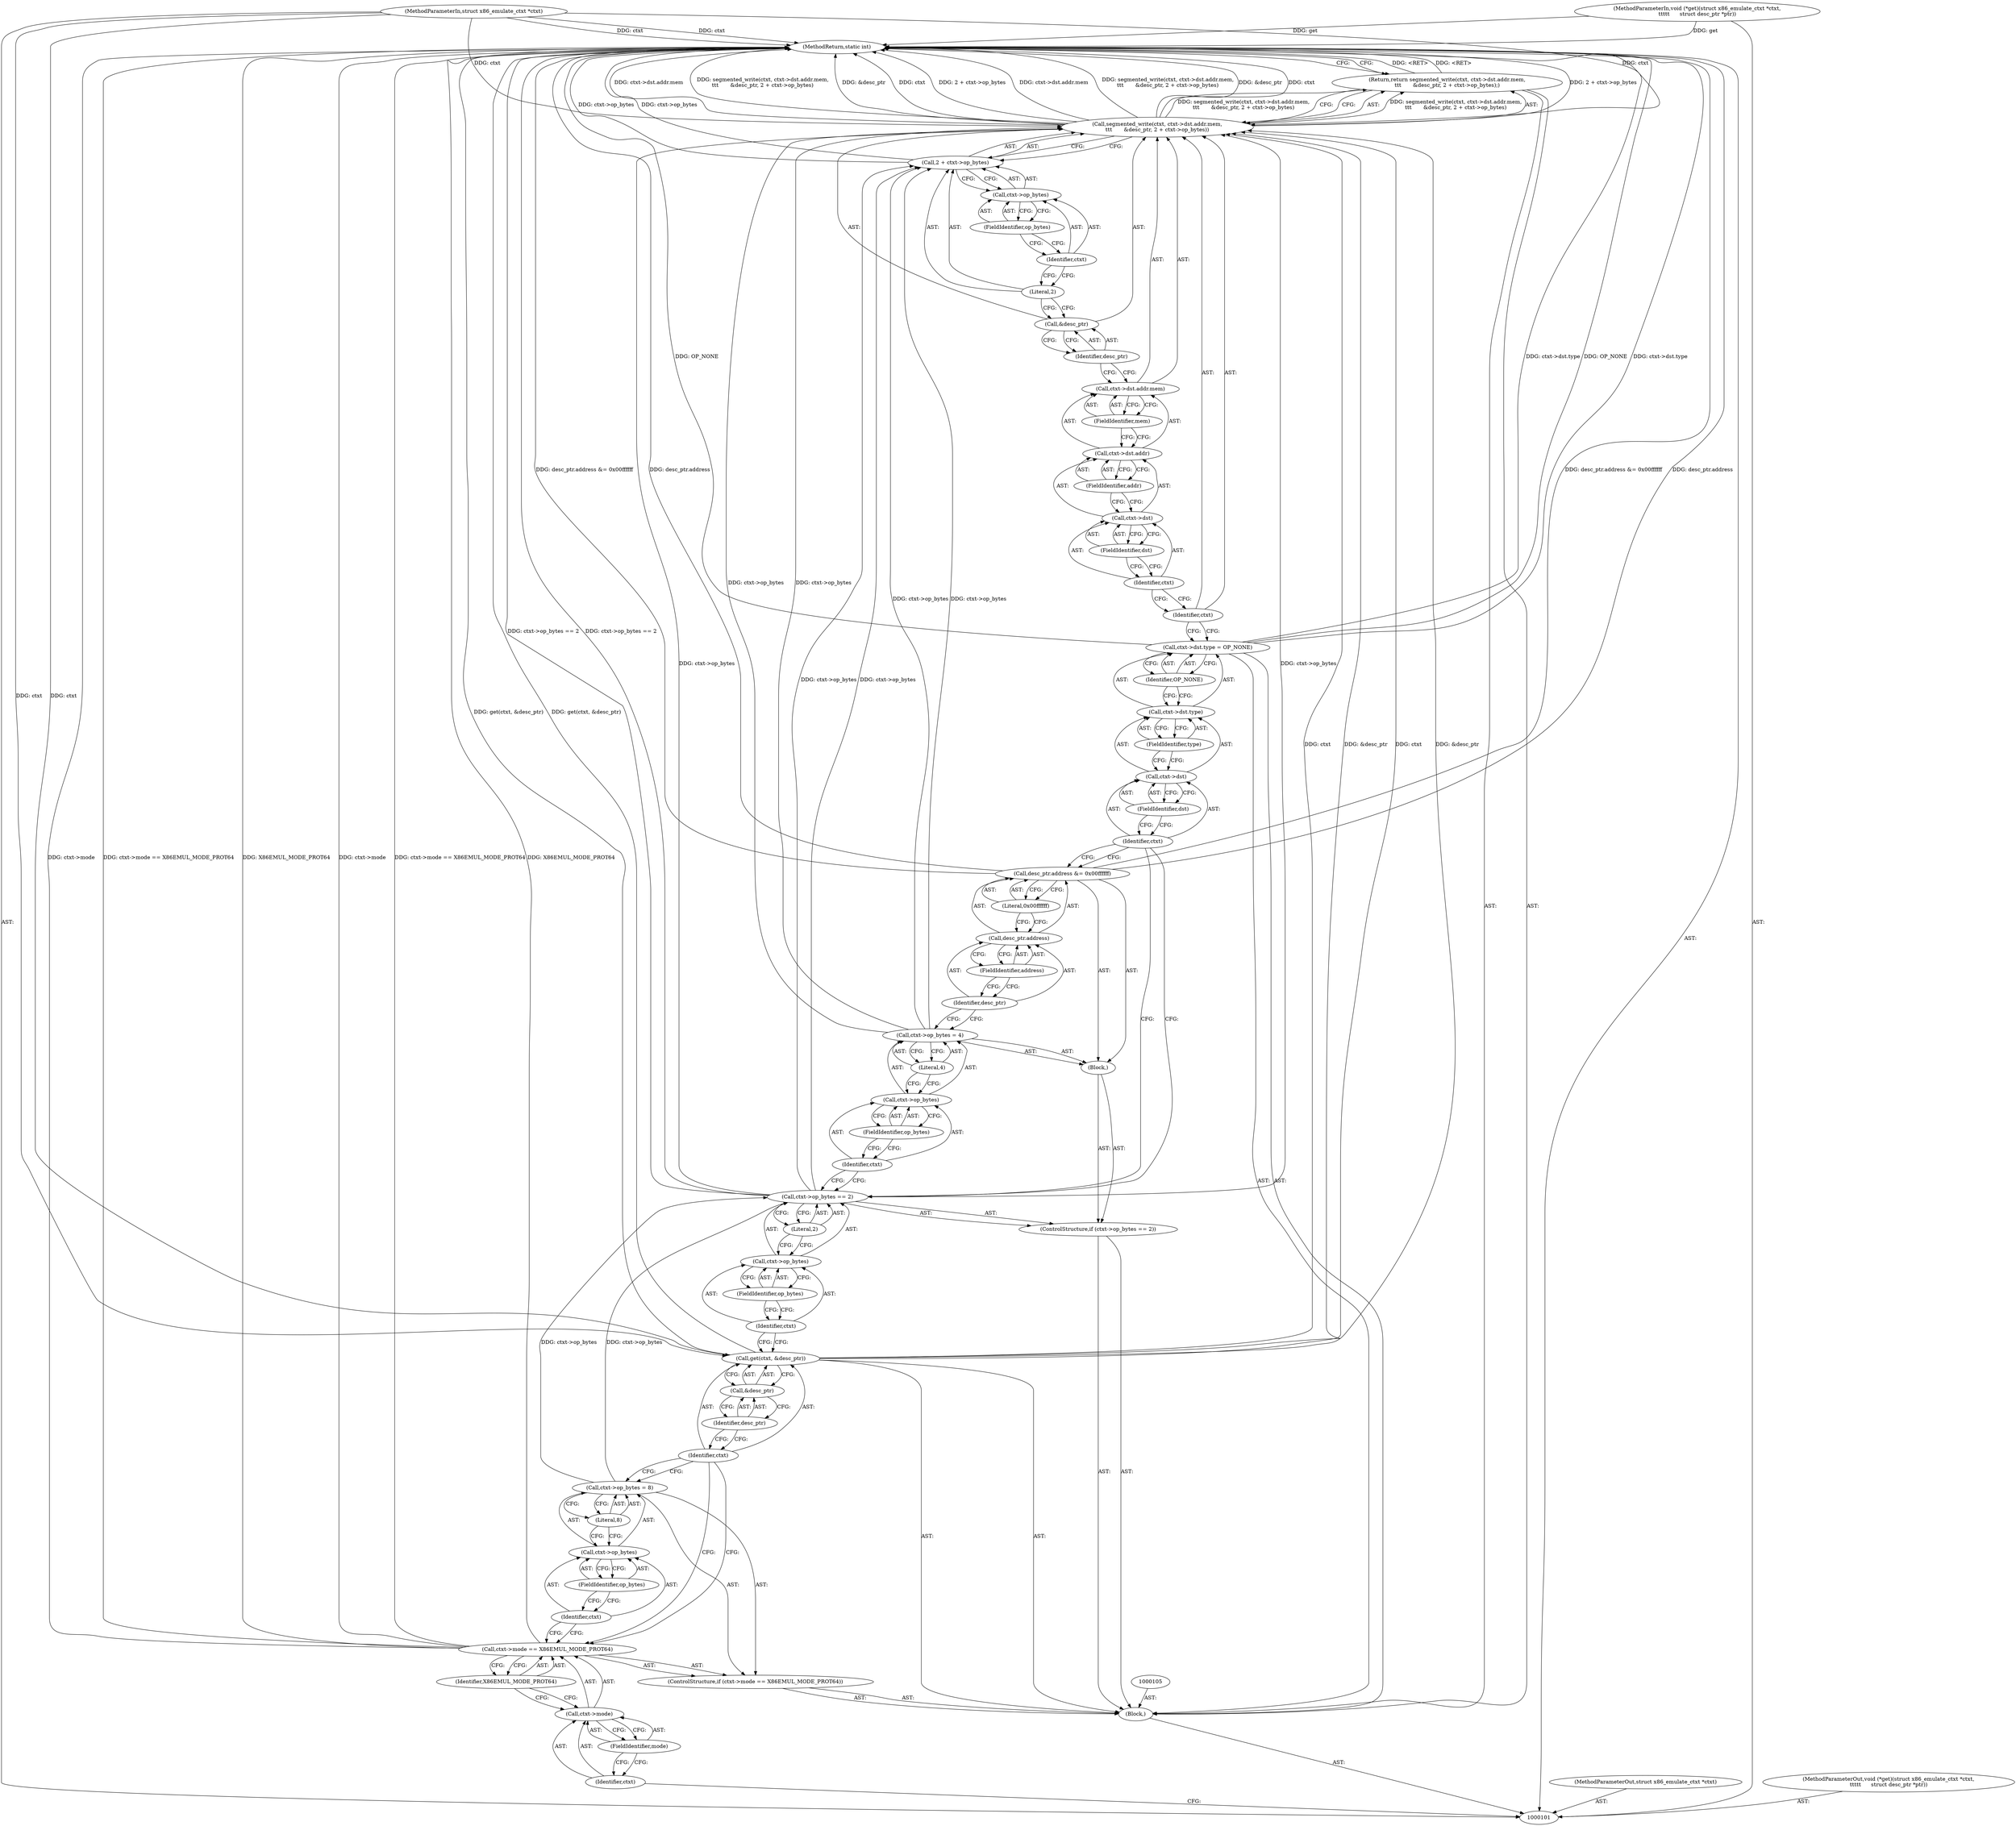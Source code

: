 digraph "1_linux_129a72a0d3c8e139a04512325384fe5ac119e74d_1" {
"1000162" [label="(MethodReturn,static int)"];
"1000102" [label="(MethodParameterIn,struct x86_emulate_ctxt *ctxt)"];
"1000218" [label="(MethodParameterOut,struct x86_emulate_ctxt *ctxt)"];
"1000121" [label="(ControlStructure,if (ctxt->op_bytes == 2))"];
"1000125" [label="(FieldIdentifier,op_bytes)"];
"1000126" [label="(Literal,2)"];
"1000127" [label="(Block,)"];
"1000122" [label="(Call,ctxt->op_bytes == 2)"];
"1000123" [label="(Call,ctxt->op_bytes)"];
"1000124" [label="(Identifier,ctxt)"];
"1000132" [label="(Literal,4)"];
"1000128" [label="(Call,ctxt->op_bytes = 4)"];
"1000129" [label="(Call,ctxt->op_bytes)"];
"1000130" [label="(Identifier,ctxt)"];
"1000131" [label="(FieldIdentifier,op_bytes)"];
"1000136" [label="(FieldIdentifier,address)"];
"1000133" [label="(Call,desc_ptr.address &= 0x00ffffff)"];
"1000134" [label="(Call,desc_ptr.address)"];
"1000135" [label="(Identifier,desc_ptr)"];
"1000137" [label="(Literal,0x00ffffff)"];
"1000143" [label="(FieldIdentifier,type)"];
"1000144" [label="(Identifier,OP_NONE)"];
"1000138" [label="(Call,ctxt->dst.type = OP_NONE)"];
"1000139" [label="(Call,ctxt->dst.type)"];
"1000140" [label="(Call,ctxt->dst)"];
"1000141" [label="(Identifier,ctxt)"];
"1000142" [label="(FieldIdentifier,dst)"];
"1000145" [label="(Return,return segmented_write(ctxt, ctxt->dst.addr.mem,\n\t\t\t       &desc_ptr, 2 + ctxt->op_bytes);)"];
"1000147" [label="(Identifier,ctxt)"];
"1000148" [label="(Call,ctxt->dst.addr.mem)"];
"1000149" [label="(Call,ctxt->dst.addr)"];
"1000150" [label="(Call,ctxt->dst)"];
"1000151" [label="(Identifier,ctxt)"];
"1000152" [label="(FieldIdentifier,dst)"];
"1000153" [label="(FieldIdentifier,addr)"];
"1000154" [label="(FieldIdentifier,mem)"];
"1000146" [label="(Call,segmented_write(ctxt, ctxt->dst.addr.mem,\n\t\t\t       &desc_ptr, 2 + ctxt->op_bytes))"];
"1000155" [label="(Call,&desc_ptr)"];
"1000156" [label="(Identifier,desc_ptr)"];
"1000157" [label="(Call,2 + ctxt->op_bytes)"];
"1000158" [label="(Literal,2)"];
"1000159" [label="(Call,ctxt->op_bytes)"];
"1000160" [label="(Identifier,ctxt)"];
"1000161" [label="(FieldIdentifier,op_bytes)"];
"1000103" [label="(MethodParameterIn,void (*get)(struct x86_emulate_ctxt *ctxt,\n\t\t\t\t\t      struct desc_ptr *ptr))"];
"1000219" [label="(MethodParameterOut,void (*get)(struct x86_emulate_ctxt *ctxt,\n\t\t\t\t\t      struct desc_ptr *ptr))"];
"1000104" [label="(Block,)"];
"1000106" [label="(ControlStructure,if (ctxt->mode == X86EMUL_MODE_PROT64))"];
"1000110" [label="(FieldIdentifier,mode)"];
"1000111" [label="(Identifier,X86EMUL_MODE_PROT64)"];
"1000107" [label="(Call,ctxt->mode == X86EMUL_MODE_PROT64)"];
"1000108" [label="(Call,ctxt->mode)"];
"1000109" [label="(Identifier,ctxt)"];
"1000116" [label="(Literal,8)"];
"1000112" [label="(Call,ctxt->op_bytes = 8)"];
"1000113" [label="(Call,ctxt->op_bytes)"];
"1000114" [label="(Identifier,ctxt)"];
"1000115" [label="(FieldIdentifier,op_bytes)"];
"1000117" [label="(Call,get(ctxt, &desc_ptr))"];
"1000119" [label="(Call,&desc_ptr)"];
"1000120" [label="(Identifier,desc_ptr)"];
"1000118" [label="(Identifier,ctxt)"];
"1000162" -> "1000101"  [label="AST: "];
"1000162" -> "1000145"  [label="CFG: "];
"1000145" -> "1000162"  [label="DDG: <RET>"];
"1000107" -> "1000162"  [label="DDG: ctxt->mode"];
"1000107" -> "1000162"  [label="DDG: ctxt->mode == X86EMUL_MODE_PROT64"];
"1000107" -> "1000162"  [label="DDG: X86EMUL_MODE_PROT64"];
"1000146" -> "1000162"  [label="DDG: 2 + ctxt->op_bytes"];
"1000146" -> "1000162"  [label="DDG: ctxt->dst.addr.mem"];
"1000146" -> "1000162"  [label="DDG: segmented_write(ctxt, ctxt->dst.addr.mem,\n\t\t\t       &desc_ptr, 2 + ctxt->op_bytes)"];
"1000146" -> "1000162"  [label="DDG: &desc_ptr"];
"1000146" -> "1000162"  [label="DDG: ctxt"];
"1000138" -> "1000162"  [label="DDG: ctxt->dst.type"];
"1000138" -> "1000162"  [label="DDG: OP_NONE"];
"1000122" -> "1000162"  [label="DDG: ctxt->op_bytes == 2"];
"1000157" -> "1000162"  [label="DDG: ctxt->op_bytes"];
"1000117" -> "1000162"  [label="DDG: get(ctxt, &desc_ptr)"];
"1000103" -> "1000162"  [label="DDG: get"];
"1000133" -> "1000162"  [label="DDG: desc_ptr.address"];
"1000133" -> "1000162"  [label="DDG: desc_ptr.address &= 0x00ffffff"];
"1000102" -> "1000162"  [label="DDG: ctxt"];
"1000102" -> "1000101"  [label="AST: "];
"1000102" -> "1000162"  [label="DDG: ctxt"];
"1000102" -> "1000117"  [label="DDG: ctxt"];
"1000102" -> "1000146"  [label="DDG: ctxt"];
"1000218" -> "1000101"  [label="AST: "];
"1000121" -> "1000104"  [label="AST: "];
"1000122" -> "1000121"  [label="AST: "];
"1000127" -> "1000121"  [label="AST: "];
"1000125" -> "1000123"  [label="AST: "];
"1000125" -> "1000124"  [label="CFG: "];
"1000123" -> "1000125"  [label="CFG: "];
"1000126" -> "1000122"  [label="AST: "];
"1000126" -> "1000123"  [label="CFG: "];
"1000122" -> "1000126"  [label="CFG: "];
"1000127" -> "1000121"  [label="AST: "];
"1000128" -> "1000127"  [label="AST: "];
"1000133" -> "1000127"  [label="AST: "];
"1000122" -> "1000121"  [label="AST: "];
"1000122" -> "1000126"  [label="CFG: "];
"1000123" -> "1000122"  [label="AST: "];
"1000126" -> "1000122"  [label="AST: "];
"1000130" -> "1000122"  [label="CFG: "];
"1000141" -> "1000122"  [label="CFG: "];
"1000122" -> "1000162"  [label="DDG: ctxt->op_bytes == 2"];
"1000112" -> "1000122"  [label="DDG: ctxt->op_bytes"];
"1000122" -> "1000146"  [label="DDG: ctxt->op_bytes"];
"1000122" -> "1000157"  [label="DDG: ctxt->op_bytes"];
"1000123" -> "1000122"  [label="AST: "];
"1000123" -> "1000125"  [label="CFG: "];
"1000124" -> "1000123"  [label="AST: "];
"1000125" -> "1000123"  [label="AST: "];
"1000126" -> "1000123"  [label="CFG: "];
"1000124" -> "1000123"  [label="AST: "];
"1000124" -> "1000117"  [label="CFG: "];
"1000125" -> "1000124"  [label="CFG: "];
"1000132" -> "1000128"  [label="AST: "];
"1000132" -> "1000129"  [label="CFG: "];
"1000128" -> "1000132"  [label="CFG: "];
"1000128" -> "1000127"  [label="AST: "];
"1000128" -> "1000132"  [label="CFG: "];
"1000129" -> "1000128"  [label="AST: "];
"1000132" -> "1000128"  [label="AST: "];
"1000135" -> "1000128"  [label="CFG: "];
"1000128" -> "1000146"  [label="DDG: ctxt->op_bytes"];
"1000128" -> "1000157"  [label="DDG: ctxt->op_bytes"];
"1000129" -> "1000128"  [label="AST: "];
"1000129" -> "1000131"  [label="CFG: "];
"1000130" -> "1000129"  [label="AST: "];
"1000131" -> "1000129"  [label="AST: "];
"1000132" -> "1000129"  [label="CFG: "];
"1000130" -> "1000129"  [label="AST: "];
"1000130" -> "1000122"  [label="CFG: "];
"1000131" -> "1000130"  [label="CFG: "];
"1000131" -> "1000129"  [label="AST: "];
"1000131" -> "1000130"  [label="CFG: "];
"1000129" -> "1000131"  [label="CFG: "];
"1000136" -> "1000134"  [label="AST: "];
"1000136" -> "1000135"  [label="CFG: "];
"1000134" -> "1000136"  [label="CFG: "];
"1000133" -> "1000127"  [label="AST: "];
"1000133" -> "1000137"  [label="CFG: "];
"1000134" -> "1000133"  [label="AST: "];
"1000137" -> "1000133"  [label="AST: "];
"1000141" -> "1000133"  [label="CFG: "];
"1000133" -> "1000162"  [label="DDG: desc_ptr.address"];
"1000133" -> "1000162"  [label="DDG: desc_ptr.address &= 0x00ffffff"];
"1000134" -> "1000133"  [label="AST: "];
"1000134" -> "1000136"  [label="CFG: "];
"1000135" -> "1000134"  [label="AST: "];
"1000136" -> "1000134"  [label="AST: "];
"1000137" -> "1000134"  [label="CFG: "];
"1000135" -> "1000134"  [label="AST: "];
"1000135" -> "1000128"  [label="CFG: "];
"1000136" -> "1000135"  [label="CFG: "];
"1000137" -> "1000133"  [label="AST: "];
"1000137" -> "1000134"  [label="CFG: "];
"1000133" -> "1000137"  [label="CFG: "];
"1000143" -> "1000139"  [label="AST: "];
"1000143" -> "1000140"  [label="CFG: "];
"1000139" -> "1000143"  [label="CFG: "];
"1000144" -> "1000138"  [label="AST: "];
"1000144" -> "1000139"  [label="CFG: "];
"1000138" -> "1000144"  [label="CFG: "];
"1000138" -> "1000104"  [label="AST: "];
"1000138" -> "1000144"  [label="CFG: "];
"1000139" -> "1000138"  [label="AST: "];
"1000144" -> "1000138"  [label="AST: "];
"1000147" -> "1000138"  [label="CFG: "];
"1000138" -> "1000162"  [label="DDG: ctxt->dst.type"];
"1000138" -> "1000162"  [label="DDG: OP_NONE"];
"1000139" -> "1000138"  [label="AST: "];
"1000139" -> "1000143"  [label="CFG: "];
"1000140" -> "1000139"  [label="AST: "];
"1000143" -> "1000139"  [label="AST: "];
"1000144" -> "1000139"  [label="CFG: "];
"1000140" -> "1000139"  [label="AST: "];
"1000140" -> "1000142"  [label="CFG: "];
"1000141" -> "1000140"  [label="AST: "];
"1000142" -> "1000140"  [label="AST: "];
"1000143" -> "1000140"  [label="CFG: "];
"1000141" -> "1000140"  [label="AST: "];
"1000141" -> "1000133"  [label="CFG: "];
"1000141" -> "1000122"  [label="CFG: "];
"1000142" -> "1000141"  [label="CFG: "];
"1000142" -> "1000140"  [label="AST: "];
"1000142" -> "1000141"  [label="CFG: "];
"1000140" -> "1000142"  [label="CFG: "];
"1000145" -> "1000104"  [label="AST: "];
"1000145" -> "1000146"  [label="CFG: "];
"1000146" -> "1000145"  [label="AST: "];
"1000162" -> "1000145"  [label="CFG: "];
"1000145" -> "1000162"  [label="DDG: <RET>"];
"1000146" -> "1000145"  [label="DDG: segmented_write(ctxt, ctxt->dst.addr.mem,\n\t\t\t       &desc_ptr, 2 + ctxt->op_bytes)"];
"1000147" -> "1000146"  [label="AST: "];
"1000147" -> "1000138"  [label="CFG: "];
"1000151" -> "1000147"  [label="CFG: "];
"1000148" -> "1000146"  [label="AST: "];
"1000148" -> "1000154"  [label="CFG: "];
"1000149" -> "1000148"  [label="AST: "];
"1000154" -> "1000148"  [label="AST: "];
"1000156" -> "1000148"  [label="CFG: "];
"1000149" -> "1000148"  [label="AST: "];
"1000149" -> "1000153"  [label="CFG: "];
"1000150" -> "1000149"  [label="AST: "];
"1000153" -> "1000149"  [label="AST: "];
"1000154" -> "1000149"  [label="CFG: "];
"1000150" -> "1000149"  [label="AST: "];
"1000150" -> "1000152"  [label="CFG: "];
"1000151" -> "1000150"  [label="AST: "];
"1000152" -> "1000150"  [label="AST: "];
"1000153" -> "1000150"  [label="CFG: "];
"1000151" -> "1000150"  [label="AST: "];
"1000151" -> "1000147"  [label="CFG: "];
"1000152" -> "1000151"  [label="CFG: "];
"1000152" -> "1000150"  [label="AST: "];
"1000152" -> "1000151"  [label="CFG: "];
"1000150" -> "1000152"  [label="CFG: "];
"1000153" -> "1000149"  [label="AST: "];
"1000153" -> "1000150"  [label="CFG: "];
"1000149" -> "1000153"  [label="CFG: "];
"1000154" -> "1000148"  [label="AST: "];
"1000154" -> "1000149"  [label="CFG: "];
"1000148" -> "1000154"  [label="CFG: "];
"1000146" -> "1000145"  [label="AST: "];
"1000146" -> "1000157"  [label="CFG: "];
"1000147" -> "1000146"  [label="AST: "];
"1000148" -> "1000146"  [label="AST: "];
"1000155" -> "1000146"  [label="AST: "];
"1000157" -> "1000146"  [label="AST: "];
"1000145" -> "1000146"  [label="CFG: "];
"1000146" -> "1000162"  [label="DDG: 2 + ctxt->op_bytes"];
"1000146" -> "1000162"  [label="DDG: ctxt->dst.addr.mem"];
"1000146" -> "1000162"  [label="DDG: segmented_write(ctxt, ctxt->dst.addr.mem,\n\t\t\t       &desc_ptr, 2 + ctxt->op_bytes)"];
"1000146" -> "1000162"  [label="DDG: &desc_ptr"];
"1000146" -> "1000162"  [label="DDG: ctxt"];
"1000146" -> "1000145"  [label="DDG: segmented_write(ctxt, ctxt->dst.addr.mem,\n\t\t\t       &desc_ptr, 2 + ctxt->op_bytes)"];
"1000117" -> "1000146"  [label="DDG: ctxt"];
"1000117" -> "1000146"  [label="DDG: &desc_ptr"];
"1000102" -> "1000146"  [label="DDG: ctxt"];
"1000122" -> "1000146"  [label="DDG: ctxt->op_bytes"];
"1000128" -> "1000146"  [label="DDG: ctxt->op_bytes"];
"1000155" -> "1000146"  [label="AST: "];
"1000155" -> "1000156"  [label="CFG: "];
"1000156" -> "1000155"  [label="AST: "];
"1000158" -> "1000155"  [label="CFG: "];
"1000156" -> "1000155"  [label="AST: "];
"1000156" -> "1000148"  [label="CFG: "];
"1000155" -> "1000156"  [label="CFG: "];
"1000157" -> "1000146"  [label="AST: "];
"1000157" -> "1000159"  [label="CFG: "];
"1000158" -> "1000157"  [label="AST: "];
"1000159" -> "1000157"  [label="AST: "];
"1000146" -> "1000157"  [label="CFG: "];
"1000157" -> "1000162"  [label="DDG: ctxt->op_bytes"];
"1000122" -> "1000157"  [label="DDG: ctxt->op_bytes"];
"1000128" -> "1000157"  [label="DDG: ctxt->op_bytes"];
"1000158" -> "1000157"  [label="AST: "];
"1000158" -> "1000155"  [label="CFG: "];
"1000160" -> "1000158"  [label="CFG: "];
"1000159" -> "1000157"  [label="AST: "];
"1000159" -> "1000161"  [label="CFG: "];
"1000160" -> "1000159"  [label="AST: "];
"1000161" -> "1000159"  [label="AST: "];
"1000157" -> "1000159"  [label="CFG: "];
"1000160" -> "1000159"  [label="AST: "];
"1000160" -> "1000158"  [label="CFG: "];
"1000161" -> "1000160"  [label="CFG: "];
"1000161" -> "1000159"  [label="AST: "];
"1000161" -> "1000160"  [label="CFG: "];
"1000159" -> "1000161"  [label="CFG: "];
"1000103" -> "1000101"  [label="AST: "];
"1000103" -> "1000162"  [label="DDG: get"];
"1000219" -> "1000101"  [label="AST: "];
"1000104" -> "1000101"  [label="AST: "];
"1000105" -> "1000104"  [label="AST: "];
"1000106" -> "1000104"  [label="AST: "];
"1000117" -> "1000104"  [label="AST: "];
"1000121" -> "1000104"  [label="AST: "];
"1000138" -> "1000104"  [label="AST: "];
"1000145" -> "1000104"  [label="AST: "];
"1000106" -> "1000104"  [label="AST: "];
"1000107" -> "1000106"  [label="AST: "];
"1000112" -> "1000106"  [label="AST: "];
"1000110" -> "1000108"  [label="AST: "];
"1000110" -> "1000109"  [label="CFG: "];
"1000108" -> "1000110"  [label="CFG: "];
"1000111" -> "1000107"  [label="AST: "];
"1000111" -> "1000108"  [label="CFG: "];
"1000107" -> "1000111"  [label="CFG: "];
"1000107" -> "1000106"  [label="AST: "];
"1000107" -> "1000111"  [label="CFG: "];
"1000108" -> "1000107"  [label="AST: "];
"1000111" -> "1000107"  [label="AST: "];
"1000114" -> "1000107"  [label="CFG: "];
"1000118" -> "1000107"  [label="CFG: "];
"1000107" -> "1000162"  [label="DDG: ctxt->mode"];
"1000107" -> "1000162"  [label="DDG: ctxt->mode == X86EMUL_MODE_PROT64"];
"1000107" -> "1000162"  [label="DDG: X86EMUL_MODE_PROT64"];
"1000108" -> "1000107"  [label="AST: "];
"1000108" -> "1000110"  [label="CFG: "];
"1000109" -> "1000108"  [label="AST: "];
"1000110" -> "1000108"  [label="AST: "];
"1000111" -> "1000108"  [label="CFG: "];
"1000109" -> "1000108"  [label="AST: "];
"1000109" -> "1000101"  [label="CFG: "];
"1000110" -> "1000109"  [label="CFG: "];
"1000116" -> "1000112"  [label="AST: "];
"1000116" -> "1000113"  [label="CFG: "];
"1000112" -> "1000116"  [label="CFG: "];
"1000112" -> "1000106"  [label="AST: "];
"1000112" -> "1000116"  [label="CFG: "];
"1000113" -> "1000112"  [label="AST: "];
"1000116" -> "1000112"  [label="AST: "];
"1000118" -> "1000112"  [label="CFG: "];
"1000112" -> "1000122"  [label="DDG: ctxt->op_bytes"];
"1000113" -> "1000112"  [label="AST: "];
"1000113" -> "1000115"  [label="CFG: "];
"1000114" -> "1000113"  [label="AST: "];
"1000115" -> "1000113"  [label="AST: "];
"1000116" -> "1000113"  [label="CFG: "];
"1000114" -> "1000113"  [label="AST: "];
"1000114" -> "1000107"  [label="CFG: "];
"1000115" -> "1000114"  [label="CFG: "];
"1000115" -> "1000113"  [label="AST: "];
"1000115" -> "1000114"  [label="CFG: "];
"1000113" -> "1000115"  [label="CFG: "];
"1000117" -> "1000104"  [label="AST: "];
"1000117" -> "1000119"  [label="CFG: "];
"1000118" -> "1000117"  [label="AST: "];
"1000119" -> "1000117"  [label="AST: "];
"1000124" -> "1000117"  [label="CFG: "];
"1000117" -> "1000162"  [label="DDG: get(ctxt, &desc_ptr)"];
"1000102" -> "1000117"  [label="DDG: ctxt"];
"1000117" -> "1000146"  [label="DDG: ctxt"];
"1000117" -> "1000146"  [label="DDG: &desc_ptr"];
"1000119" -> "1000117"  [label="AST: "];
"1000119" -> "1000120"  [label="CFG: "];
"1000120" -> "1000119"  [label="AST: "];
"1000117" -> "1000119"  [label="CFG: "];
"1000120" -> "1000119"  [label="AST: "];
"1000120" -> "1000118"  [label="CFG: "];
"1000119" -> "1000120"  [label="CFG: "];
"1000118" -> "1000117"  [label="AST: "];
"1000118" -> "1000112"  [label="CFG: "];
"1000118" -> "1000107"  [label="CFG: "];
"1000120" -> "1000118"  [label="CFG: "];
}
